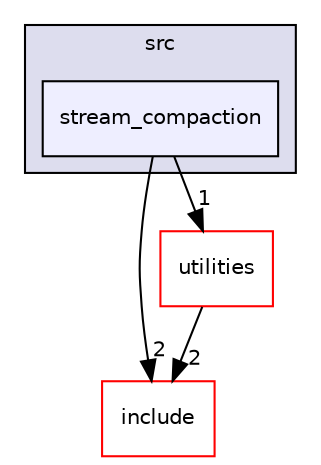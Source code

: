 digraph "stream_compaction" {
  compound=true
  node [ fontsize="10", fontname="Helvetica"];
  edge [ labelfontsize="10", labelfontname="Helvetica"];
  subgraph clusterdir_68267d1309a1af8e8297ef4c3efbcdba {
    graph [ bgcolor="#ddddee", pencolor="black", label="src" fontname="Helvetica", fontsize="10", URL="dir_68267d1309a1af8e8297ef4c3efbcdba.html"]
  dir_a4f0b15646b59fb9a52264617ba74aee [shape=box, label="stream_compaction", style="filled", fillcolor="#eeeeff", pencolor="black", URL="dir_a4f0b15646b59fb9a52264617ba74aee.html"];
  }
  dir_d44c64559bbebec7f509842c48db8b23 [shape=box label="include" fillcolor="white" style="filled" color="red" URL="dir_d44c64559bbebec7f509842c48db8b23.html"];
  dir_7b5d38f1875f1b693f62ca6a108a1129 [shape=box label="utilities" fillcolor="white" style="filled" color="red" URL="dir_7b5d38f1875f1b693f62ca6a108a1129.html"];
  dir_7b5d38f1875f1b693f62ca6a108a1129->dir_d44c64559bbebec7f509842c48db8b23 [headlabel="2", labeldistance=1.5 headhref="dir_000012_000008.html"];
  dir_a4f0b15646b59fb9a52264617ba74aee->dir_d44c64559bbebec7f509842c48db8b23 [headlabel="2", labeldistance=1.5 headhref="dir_000003_000008.html"];
  dir_a4f0b15646b59fb9a52264617ba74aee->dir_7b5d38f1875f1b693f62ca6a108a1129 [headlabel="1", labeldistance=1.5 headhref="dir_000003_000012.html"];
}
